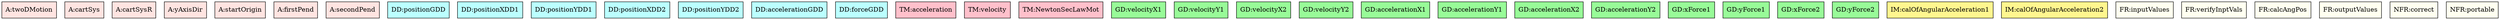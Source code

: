 digraph avsall {


	twoDMotion	[shape=box, color=black, style=filled, fillcolor=mistyrose, label="A:twoDMotion"];
	cartSys	[shape=box, color=black, style=filled, fillcolor=mistyrose, label="A:cartSys"];
	cartSysR	[shape=box, color=black, style=filled, fillcolor=mistyrose, label="A:cartSysR"];
	yAxisDir	[shape=box, color=black, style=filled, fillcolor=mistyrose, label="A:yAxisDir"];
	startOrigin	[shape=box, color=black, style=filled, fillcolor=mistyrose, label="A:startOrigin"];
	firstPend	[shape=box, color=black, style=filled, fillcolor=mistyrose, label="A:firstPend"];
	secondPend	[shape=box, color=black, style=filled, fillcolor=mistyrose, label="A:secondPend"];

	subgraph A {
	rank="same"
	{twoDMotion, cartSys, cartSysR, yAxisDir, startOrigin, firstPend, secondPend}
	}

	velocity	[shape=box, color=black, style=filled, fillcolor=paleturquoise1, label="DD:positionGDD"];
	p_x1	[shape=box, color=black, style=filled, fillcolor=paleturquoise1, label="DD:positionXDD1"];
	p_y1	[shape=box, color=black, style=filled, fillcolor=paleturquoise1, label="DD:positionYDD1"];
	p_x2	[shape=box, color=black, style=filled, fillcolor=paleturquoise1, label="DD:positionXDD2"];
	p_y2	[shape=box, color=black, style=filled, fillcolor=paleturquoise1, label="DD:positionYDD2"];
	acceleration	[shape=box, color=black, style=filled, fillcolor=paleturquoise1, label="DD:accelerationGDD"];
	force	[shape=box, color=black, style=filled, fillcolor=paleturquoise1, label="DD:forceGDD"];

	subgraph DD {
	rank="same"
	{velocity, p_x1, p_y1, p_x2, p_y2, acceleration, force}
	}

	accelerationTMMK	[shape=box, color=black, style=filled, fillcolor=pink, label="TM:acceleration"];
	velocityTMMK	[shape=box, color=black, style=filled, fillcolor=pink, label="TM:velocity"];
	newtonSLMK	[shape=box, color=black, style=filled, fillcolor=pink, label="TM:NewtonSecLawMot"];

	subgraph TM {
	rank="same"
	{accelerationTMMK, velocityTMMK, newtonSLMK}
	}

	v_x1MK	[shape=box, color=black, style=filled, fillcolor=palegreen, label="GD:velocityX1"];
	v_y1MK	[shape=box, color=black, style=filled, fillcolor=palegreen, label="GD:velocityY1"];
	v_x2MK	[shape=box, color=black, style=filled, fillcolor=palegreen, label="GD:velocityX2"];
	v_y2MK	[shape=box, color=black, style=filled, fillcolor=palegreen, label="GD:velocityY2"];
	a_x1MK	[shape=box, color=black, style=filled, fillcolor=palegreen, label="GD:accelerationX1"];
	a_y1MK	[shape=box, color=black, style=filled, fillcolor=palegreen, label="GD:accelerationY1"];
	a_x2MK	[shape=box, color=black, style=filled, fillcolor=palegreen, label="GD:accelerationX2"];
	a_y2MK	[shape=box, color=black, style=filled, fillcolor=palegreen, label="GD:accelerationY2"];
	xForce1MK	[shape=box, color=black, style=filled, fillcolor=palegreen, label="GD:xForce1"];
	yForce1MK	[shape=box, color=black, style=filled, fillcolor=palegreen, label="GD:yForce1"];
	xForce2MK	[shape=box, color=black, style=filled, fillcolor=palegreen, label="GD:xForce2"];
	yForce2MK	[shape=box, color=black, style=filled, fillcolor=palegreen, label="GD:yForce2"];

	subgraph GD {
	rank="same"
	{v_x1MK, v_y1MK, v_x2MK, v_y2MK, a_x1MK, a_y1MK, a_x2MK, a_y2MK, xForce1MK, yForce1MK, xForce2MK, yForce2MK}
	}

	angularAccelerationIM1MK	[shape=box, color=black, style=filled, fillcolor=khaki1, label="IM:calOfAngularAcceleration1"];
	angularAccelerationIM2MK	[shape=box, color=black, style=filled, fillcolor=khaki1, label="IM:calOfAngularAcceleration2"];

	subgraph IM {
	rank="same"
	{angularAccelerationIM1MK, angularAccelerationIM2MK}
	}

	inputValues	[shape=box, color=black, style=filled, fillcolor=ivory, label="FR:inputValues"];
	verifyInptVals	[shape=box, color=black, style=filled, fillcolor=ivory, label="FR:verifyInptVals"];
	calcAngPos	[shape=box, color=black, style=filled, fillcolor=ivory, label="FR:calcAngPos"];
	outputValues	[shape=box, color=black, style=filled, fillcolor=ivory, label="FR:outputValues"];
	correct	[shape=box, color=black, style=filled, fillcolor=ivory, label="NFR:correct"];
	portable	[shape=box, color=black, style=filled, fillcolor=ivory, label="NFR:portable"];

	subgraph FR {
	rank="same"
	{inputValues, verifyInptVals, calcAngPos, outputValues, correct, portable}
	}

}
